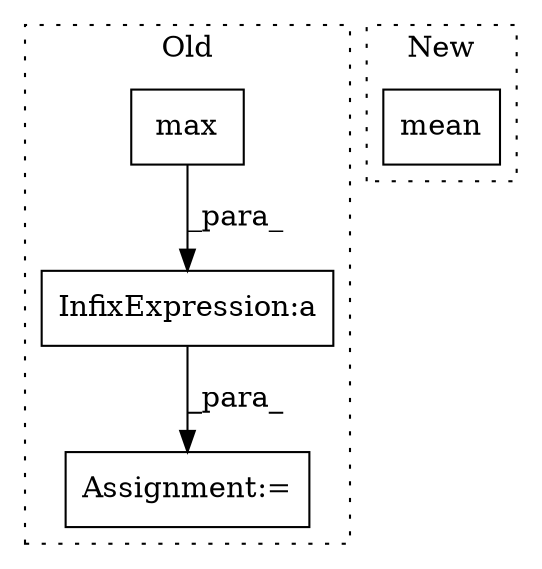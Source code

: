 digraph G {
subgraph cluster0 {
1 [label="max" a="32" s="8599" l="5" shape="box"];
3 [label="Assignment:=" a="7" s="8579" l="1" shape="box"];
4 [label="InfixExpression:a" a="27" s="8604" l="3" shape="box"];
label = "Old";
style="dotted";
}
subgraph cluster1 {
2 [label="mean" a="32" s="8891,8897" l="5,1" shape="box"];
label = "New";
style="dotted";
}
1 -> 4 [label="_para_"];
4 -> 3 [label="_para_"];
}